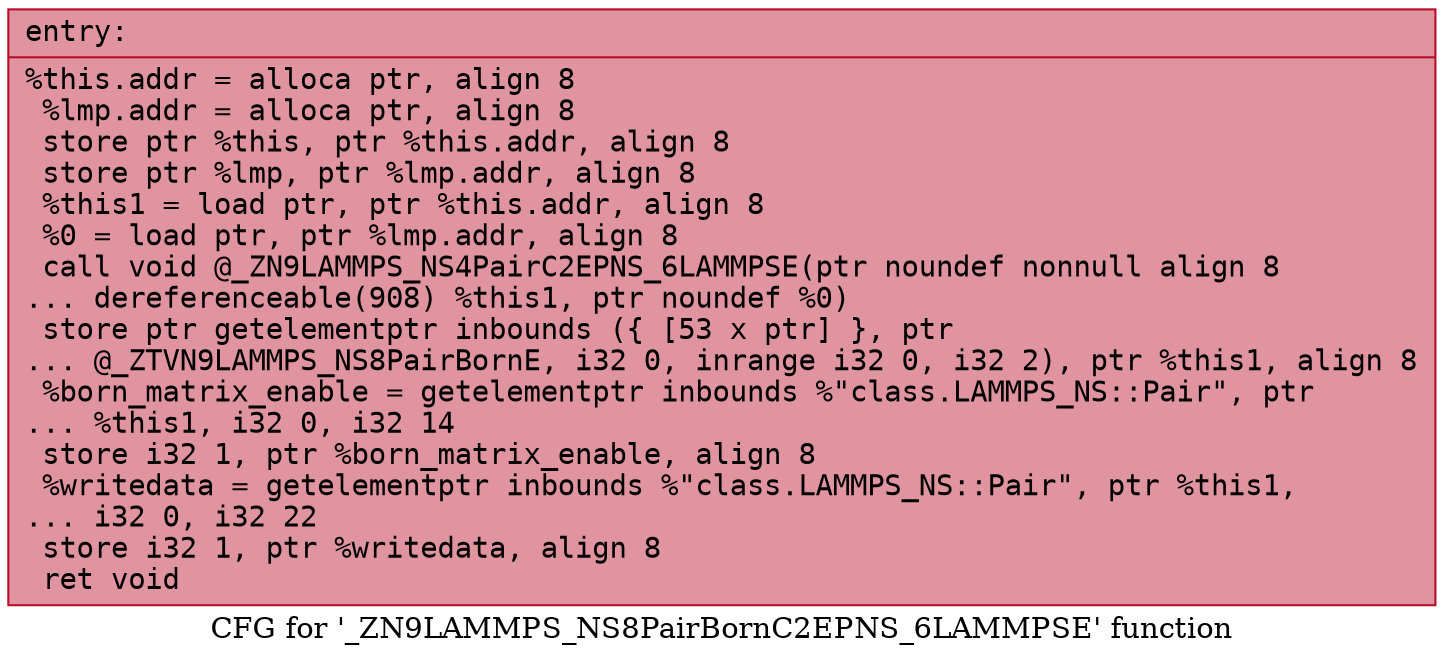 digraph "CFG for '_ZN9LAMMPS_NS8PairBornC2EPNS_6LAMMPSE' function" {
	label="CFG for '_ZN9LAMMPS_NS8PairBornC2EPNS_6LAMMPSE' function";

	Node0x55bd04142ae0 [shape=record,color="#b70d28ff", style=filled, fillcolor="#b70d2870" fontname="Courier",label="{entry:\l|  %this.addr = alloca ptr, align 8\l  %lmp.addr = alloca ptr, align 8\l  store ptr %this, ptr %this.addr, align 8\l  store ptr %lmp, ptr %lmp.addr, align 8\l  %this1 = load ptr, ptr %this.addr, align 8\l  %0 = load ptr, ptr %lmp.addr, align 8\l  call void @_ZN9LAMMPS_NS4PairC2EPNS_6LAMMPSE(ptr noundef nonnull align 8\l... dereferenceable(908) %this1, ptr noundef %0)\l  store ptr getelementptr inbounds (\{ [53 x ptr] \}, ptr\l... @_ZTVN9LAMMPS_NS8PairBornE, i32 0, inrange i32 0, i32 2), ptr %this1, align 8\l  %born_matrix_enable = getelementptr inbounds %\"class.LAMMPS_NS::Pair\", ptr\l... %this1, i32 0, i32 14\l  store i32 1, ptr %born_matrix_enable, align 8\l  %writedata = getelementptr inbounds %\"class.LAMMPS_NS::Pair\", ptr %this1,\l... i32 0, i32 22\l  store i32 1, ptr %writedata, align 8\l  ret void\l}"];
}
